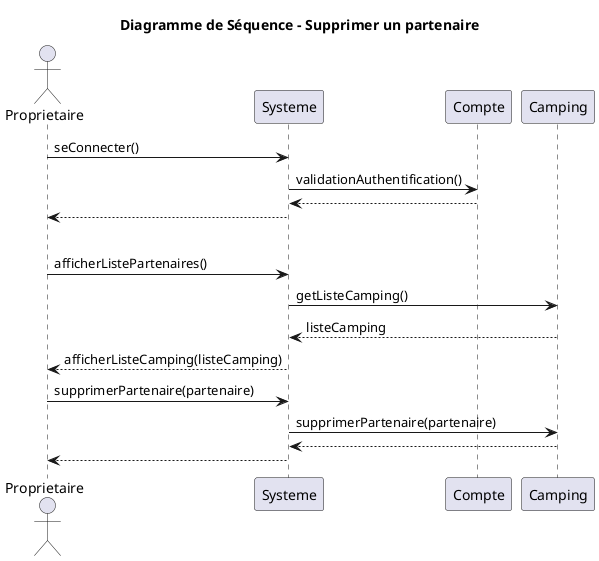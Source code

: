 @startuml
title Diagramme de Séquence - Supprimer un partenaire
actor Proprietaire
participant Systeme
participant Compte
participant Camping

'Connexion à un compte'
Proprietaire -> Systeme: seConnecter()
Systeme -> Compte: validationAuthentification()
return
Systeme --> Proprietaire

'Séparation'
|||

'Ajouter un partenaire'
Proprietaire -> Systeme: afficherListePartenaires()
Systeme -> Camping: getListeCamping()
Camping --> Systeme: listeCamping
Systeme --> Proprietaire: afficherListeCamping(listeCamping)

Proprietaire -> Systeme: supprimerPartenaire(partenaire)
Systeme -> Camping: supprimerPartenaire(partenaire)
return
Systeme --> Proprietaire
@enduml